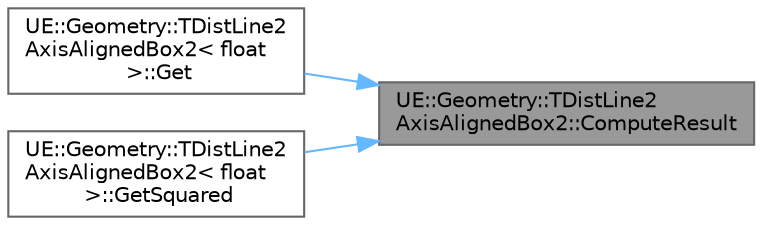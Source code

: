 digraph "UE::Geometry::TDistLine2AxisAlignedBox2::ComputeResult"
{
 // INTERACTIVE_SVG=YES
 // LATEX_PDF_SIZE
  bgcolor="transparent";
  edge [fontname=Helvetica,fontsize=10,labelfontname=Helvetica,labelfontsize=10];
  node [fontname=Helvetica,fontsize=10,shape=box,height=0.2,width=0.4];
  rankdir="RL";
  Node1 [id="Node000001",label="UE::Geometry::TDistLine2\lAxisAlignedBox2::ComputeResult",height=0.2,width=0.4,color="gray40", fillcolor="grey60", style="filled", fontcolor="black",tooltip=" "];
  Node1 -> Node2 [id="edge1_Node000001_Node000002",dir="back",color="steelblue1",style="solid",tooltip=" "];
  Node2 [id="Node000002",label="UE::Geometry::TDistLine2\lAxisAlignedBox2\< float\l \>::Get",height=0.2,width=0.4,color="grey40", fillcolor="white", style="filled",URL="$d8/d6d/classUE_1_1Geometry_1_1TDistLine2AxisAlignedBox2.html#a2428f7de3cafcf0a21aea807ce3280c3",tooltip=" "];
  Node1 -> Node3 [id="edge2_Node000001_Node000003",dir="back",color="steelblue1",style="solid",tooltip=" "];
  Node3 [id="Node000003",label="UE::Geometry::TDistLine2\lAxisAlignedBox2\< float\l \>::GetSquared",height=0.2,width=0.4,color="grey40", fillcolor="white", style="filled",URL="$d8/d6d/classUE_1_1Geometry_1_1TDistLine2AxisAlignedBox2.html#ab94992b5c285dd8391390bd7ab55bcd2",tooltip=" "];
}
